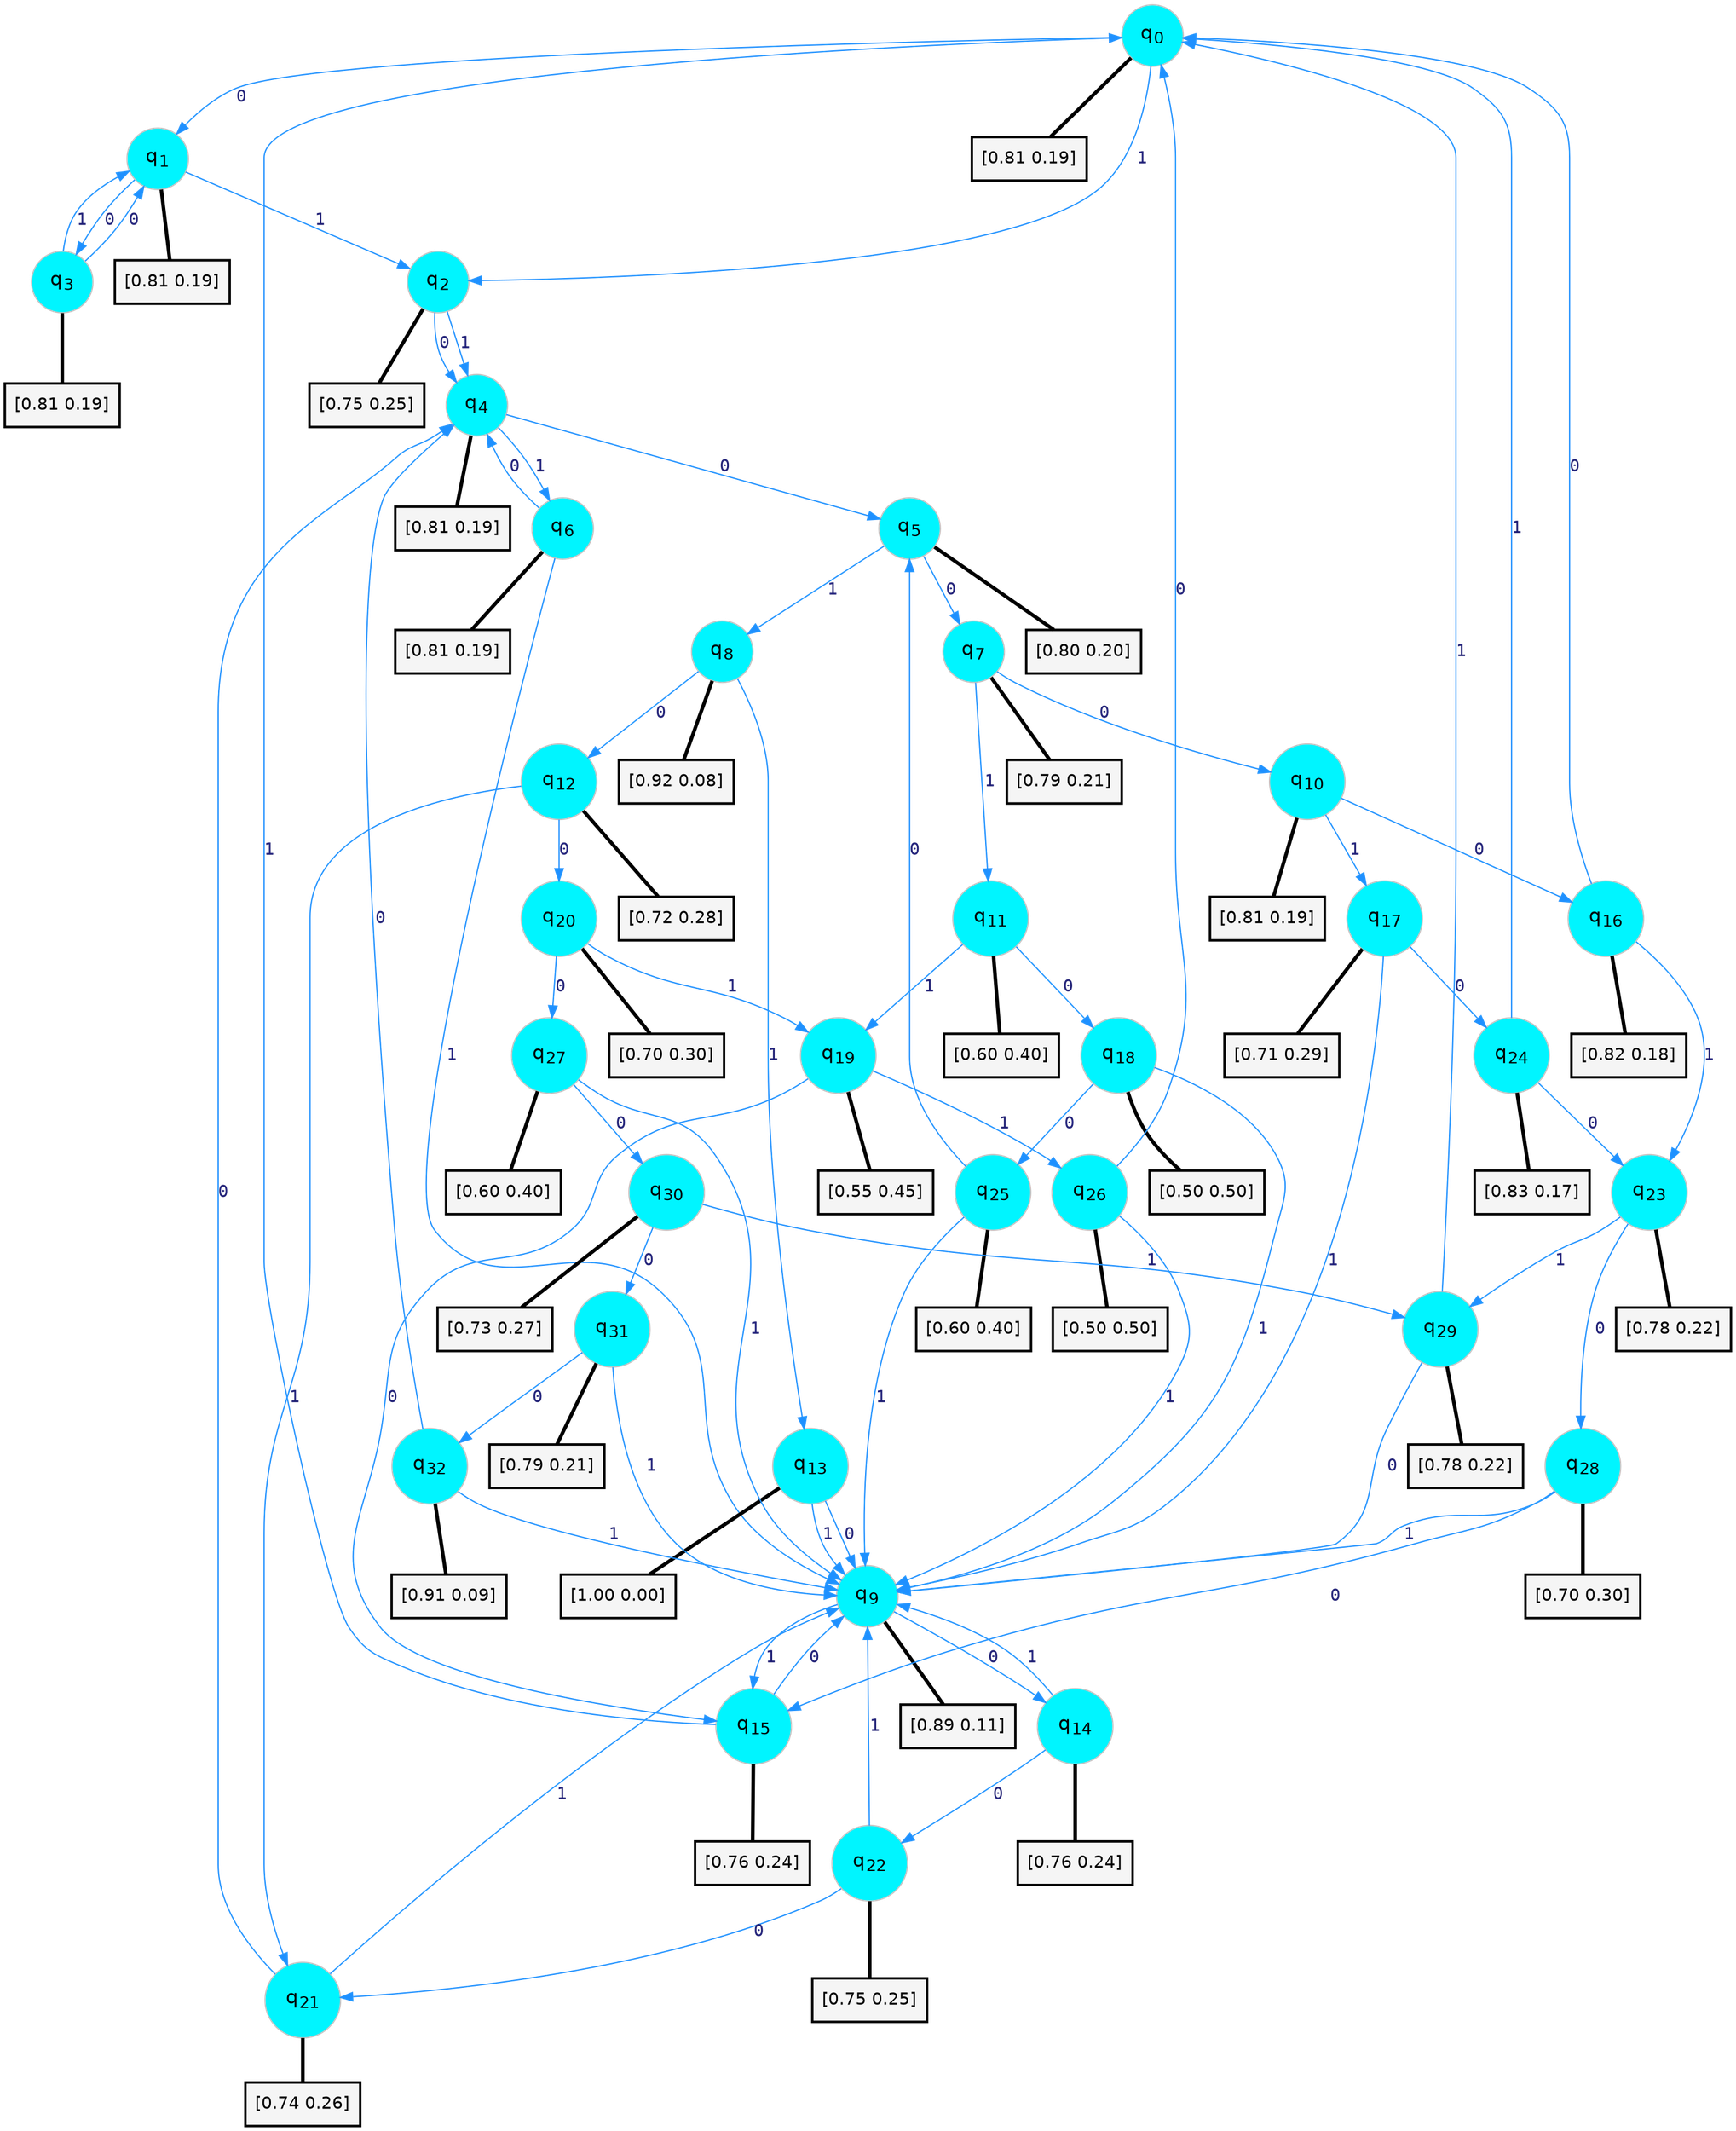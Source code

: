 digraph G {
graph [
bgcolor=transparent, dpi=300, rankdir=TD, size="40,25"];
node [
color=gray, fillcolor=turquoise1, fontcolor=black, fontname=Helvetica, fontsize=16, fontweight=bold, shape=circle, style=filled];
edge [
arrowsize=1, color=dodgerblue1, fontcolor=midnightblue, fontname=courier, fontweight=bold, penwidth=1, style=solid, weight=20];
0[label=<q<SUB>0</SUB>>];
1[label=<q<SUB>1</SUB>>];
2[label=<q<SUB>2</SUB>>];
3[label=<q<SUB>3</SUB>>];
4[label=<q<SUB>4</SUB>>];
5[label=<q<SUB>5</SUB>>];
6[label=<q<SUB>6</SUB>>];
7[label=<q<SUB>7</SUB>>];
8[label=<q<SUB>8</SUB>>];
9[label=<q<SUB>9</SUB>>];
10[label=<q<SUB>10</SUB>>];
11[label=<q<SUB>11</SUB>>];
12[label=<q<SUB>12</SUB>>];
13[label=<q<SUB>13</SUB>>];
14[label=<q<SUB>14</SUB>>];
15[label=<q<SUB>15</SUB>>];
16[label=<q<SUB>16</SUB>>];
17[label=<q<SUB>17</SUB>>];
18[label=<q<SUB>18</SUB>>];
19[label=<q<SUB>19</SUB>>];
20[label=<q<SUB>20</SUB>>];
21[label=<q<SUB>21</SUB>>];
22[label=<q<SUB>22</SUB>>];
23[label=<q<SUB>23</SUB>>];
24[label=<q<SUB>24</SUB>>];
25[label=<q<SUB>25</SUB>>];
26[label=<q<SUB>26</SUB>>];
27[label=<q<SUB>27</SUB>>];
28[label=<q<SUB>28</SUB>>];
29[label=<q<SUB>29</SUB>>];
30[label=<q<SUB>30</SUB>>];
31[label=<q<SUB>31</SUB>>];
32[label=<q<SUB>32</SUB>>];
33[label="[0.81 0.19]", shape=box,fontcolor=black, fontname=Helvetica, fontsize=14, penwidth=2, fillcolor=whitesmoke,color=black];
34[label="[0.81 0.19]", shape=box,fontcolor=black, fontname=Helvetica, fontsize=14, penwidth=2, fillcolor=whitesmoke,color=black];
35[label="[0.75 0.25]", shape=box,fontcolor=black, fontname=Helvetica, fontsize=14, penwidth=2, fillcolor=whitesmoke,color=black];
36[label="[0.81 0.19]", shape=box,fontcolor=black, fontname=Helvetica, fontsize=14, penwidth=2, fillcolor=whitesmoke,color=black];
37[label="[0.81 0.19]", shape=box,fontcolor=black, fontname=Helvetica, fontsize=14, penwidth=2, fillcolor=whitesmoke,color=black];
38[label="[0.80 0.20]", shape=box,fontcolor=black, fontname=Helvetica, fontsize=14, penwidth=2, fillcolor=whitesmoke,color=black];
39[label="[0.81 0.19]", shape=box,fontcolor=black, fontname=Helvetica, fontsize=14, penwidth=2, fillcolor=whitesmoke,color=black];
40[label="[0.79 0.21]", shape=box,fontcolor=black, fontname=Helvetica, fontsize=14, penwidth=2, fillcolor=whitesmoke,color=black];
41[label="[0.92 0.08]", shape=box,fontcolor=black, fontname=Helvetica, fontsize=14, penwidth=2, fillcolor=whitesmoke,color=black];
42[label="[0.89 0.11]", shape=box,fontcolor=black, fontname=Helvetica, fontsize=14, penwidth=2, fillcolor=whitesmoke,color=black];
43[label="[0.81 0.19]", shape=box,fontcolor=black, fontname=Helvetica, fontsize=14, penwidth=2, fillcolor=whitesmoke,color=black];
44[label="[0.60 0.40]", shape=box,fontcolor=black, fontname=Helvetica, fontsize=14, penwidth=2, fillcolor=whitesmoke,color=black];
45[label="[0.72 0.28]", shape=box,fontcolor=black, fontname=Helvetica, fontsize=14, penwidth=2, fillcolor=whitesmoke,color=black];
46[label="[1.00 0.00]", shape=box,fontcolor=black, fontname=Helvetica, fontsize=14, penwidth=2, fillcolor=whitesmoke,color=black];
47[label="[0.76 0.24]", shape=box,fontcolor=black, fontname=Helvetica, fontsize=14, penwidth=2, fillcolor=whitesmoke,color=black];
48[label="[0.76 0.24]", shape=box,fontcolor=black, fontname=Helvetica, fontsize=14, penwidth=2, fillcolor=whitesmoke,color=black];
49[label="[0.82 0.18]", shape=box,fontcolor=black, fontname=Helvetica, fontsize=14, penwidth=2, fillcolor=whitesmoke,color=black];
50[label="[0.71 0.29]", shape=box,fontcolor=black, fontname=Helvetica, fontsize=14, penwidth=2, fillcolor=whitesmoke,color=black];
51[label="[0.50 0.50]", shape=box,fontcolor=black, fontname=Helvetica, fontsize=14, penwidth=2, fillcolor=whitesmoke,color=black];
52[label="[0.55 0.45]", shape=box,fontcolor=black, fontname=Helvetica, fontsize=14, penwidth=2, fillcolor=whitesmoke,color=black];
53[label="[0.70 0.30]", shape=box,fontcolor=black, fontname=Helvetica, fontsize=14, penwidth=2, fillcolor=whitesmoke,color=black];
54[label="[0.74 0.26]", shape=box,fontcolor=black, fontname=Helvetica, fontsize=14, penwidth=2, fillcolor=whitesmoke,color=black];
55[label="[0.75 0.25]", shape=box,fontcolor=black, fontname=Helvetica, fontsize=14, penwidth=2, fillcolor=whitesmoke,color=black];
56[label="[0.78 0.22]", shape=box,fontcolor=black, fontname=Helvetica, fontsize=14, penwidth=2, fillcolor=whitesmoke,color=black];
57[label="[0.83 0.17]", shape=box,fontcolor=black, fontname=Helvetica, fontsize=14, penwidth=2, fillcolor=whitesmoke,color=black];
58[label="[0.60 0.40]", shape=box,fontcolor=black, fontname=Helvetica, fontsize=14, penwidth=2, fillcolor=whitesmoke,color=black];
59[label="[0.50 0.50]", shape=box,fontcolor=black, fontname=Helvetica, fontsize=14, penwidth=2, fillcolor=whitesmoke,color=black];
60[label="[0.60 0.40]", shape=box,fontcolor=black, fontname=Helvetica, fontsize=14, penwidth=2, fillcolor=whitesmoke,color=black];
61[label="[0.70 0.30]", shape=box,fontcolor=black, fontname=Helvetica, fontsize=14, penwidth=2, fillcolor=whitesmoke,color=black];
62[label="[0.78 0.22]", shape=box,fontcolor=black, fontname=Helvetica, fontsize=14, penwidth=2, fillcolor=whitesmoke,color=black];
63[label="[0.73 0.27]", shape=box,fontcolor=black, fontname=Helvetica, fontsize=14, penwidth=2, fillcolor=whitesmoke,color=black];
64[label="[0.79 0.21]", shape=box,fontcolor=black, fontname=Helvetica, fontsize=14, penwidth=2, fillcolor=whitesmoke,color=black];
65[label="[0.91 0.09]", shape=box,fontcolor=black, fontname=Helvetica, fontsize=14, penwidth=2, fillcolor=whitesmoke,color=black];
0->1 [label=0];
0->2 [label=1];
0->33 [arrowhead=none, penwidth=3,color=black];
1->3 [label=0];
1->2 [label=1];
1->34 [arrowhead=none, penwidth=3,color=black];
2->4 [label=0];
2->4 [label=1];
2->35 [arrowhead=none, penwidth=3,color=black];
3->1 [label=0];
3->1 [label=1];
3->36 [arrowhead=none, penwidth=3,color=black];
4->5 [label=0];
4->6 [label=1];
4->37 [arrowhead=none, penwidth=3,color=black];
5->7 [label=0];
5->8 [label=1];
5->38 [arrowhead=none, penwidth=3,color=black];
6->4 [label=0];
6->9 [label=1];
6->39 [arrowhead=none, penwidth=3,color=black];
7->10 [label=0];
7->11 [label=1];
7->40 [arrowhead=none, penwidth=3,color=black];
8->12 [label=0];
8->13 [label=1];
8->41 [arrowhead=none, penwidth=3,color=black];
9->14 [label=0];
9->15 [label=1];
9->42 [arrowhead=none, penwidth=3,color=black];
10->16 [label=0];
10->17 [label=1];
10->43 [arrowhead=none, penwidth=3,color=black];
11->18 [label=0];
11->19 [label=1];
11->44 [arrowhead=none, penwidth=3,color=black];
12->20 [label=0];
12->21 [label=1];
12->45 [arrowhead=none, penwidth=3,color=black];
13->9 [label=0];
13->9 [label=1];
13->46 [arrowhead=none, penwidth=3,color=black];
14->22 [label=0];
14->9 [label=1];
14->47 [arrowhead=none, penwidth=3,color=black];
15->9 [label=0];
15->0 [label=1];
15->48 [arrowhead=none, penwidth=3,color=black];
16->0 [label=0];
16->23 [label=1];
16->49 [arrowhead=none, penwidth=3,color=black];
17->24 [label=0];
17->9 [label=1];
17->50 [arrowhead=none, penwidth=3,color=black];
18->25 [label=0];
18->9 [label=1];
18->51 [arrowhead=none, penwidth=3,color=black];
19->15 [label=0];
19->26 [label=1];
19->52 [arrowhead=none, penwidth=3,color=black];
20->27 [label=0];
20->19 [label=1];
20->53 [arrowhead=none, penwidth=3,color=black];
21->4 [label=0];
21->9 [label=1];
21->54 [arrowhead=none, penwidth=3,color=black];
22->21 [label=0];
22->9 [label=1];
22->55 [arrowhead=none, penwidth=3,color=black];
23->28 [label=0];
23->29 [label=1];
23->56 [arrowhead=none, penwidth=3,color=black];
24->23 [label=0];
24->0 [label=1];
24->57 [arrowhead=none, penwidth=3,color=black];
25->5 [label=0];
25->9 [label=1];
25->58 [arrowhead=none, penwidth=3,color=black];
26->0 [label=0];
26->9 [label=1];
26->59 [arrowhead=none, penwidth=3,color=black];
27->30 [label=0];
27->9 [label=1];
27->60 [arrowhead=none, penwidth=3,color=black];
28->15 [label=0];
28->9 [label=1];
28->61 [arrowhead=none, penwidth=3,color=black];
29->9 [label=0];
29->0 [label=1];
29->62 [arrowhead=none, penwidth=3,color=black];
30->31 [label=0];
30->29 [label=1];
30->63 [arrowhead=none, penwidth=3,color=black];
31->32 [label=0];
31->9 [label=1];
31->64 [arrowhead=none, penwidth=3,color=black];
32->4 [label=0];
32->9 [label=1];
32->65 [arrowhead=none, penwidth=3,color=black];
}
